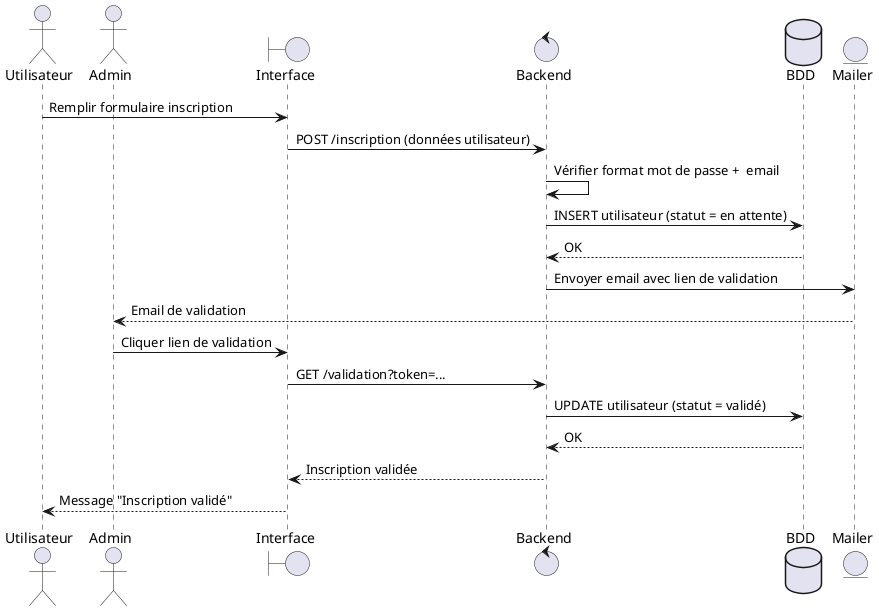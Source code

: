 @startuml
actor Utilisateur
actor Admin
boundary Interface as React
control Backend as SpringAPI
database BDD
entity Mailer

Utilisateur -> React : Remplir formulaire inscription
React -> SpringAPI : POST /inscription (données utilisateur)
SpringAPI -> SpringAPI : Vérifier format mot de passe +  email
SpringAPI -> BDD : INSERT utilisateur (statut = en attente)
BDD --> SpringAPI : OK
SpringAPI -> Mailer : Envoyer email avec lien de validation
Mailer --> Admin : Email de validation

Admin -> React : Cliquer lien de validation
React -> SpringAPI : GET /validation?token=...
SpringAPI -> BDD : UPDATE utilisateur (statut = validé)
BDD --> SpringAPI : OK
SpringAPI --> React : Inscription validée
React --> Utilisateur : Message "Inscription validé"
@enduml
